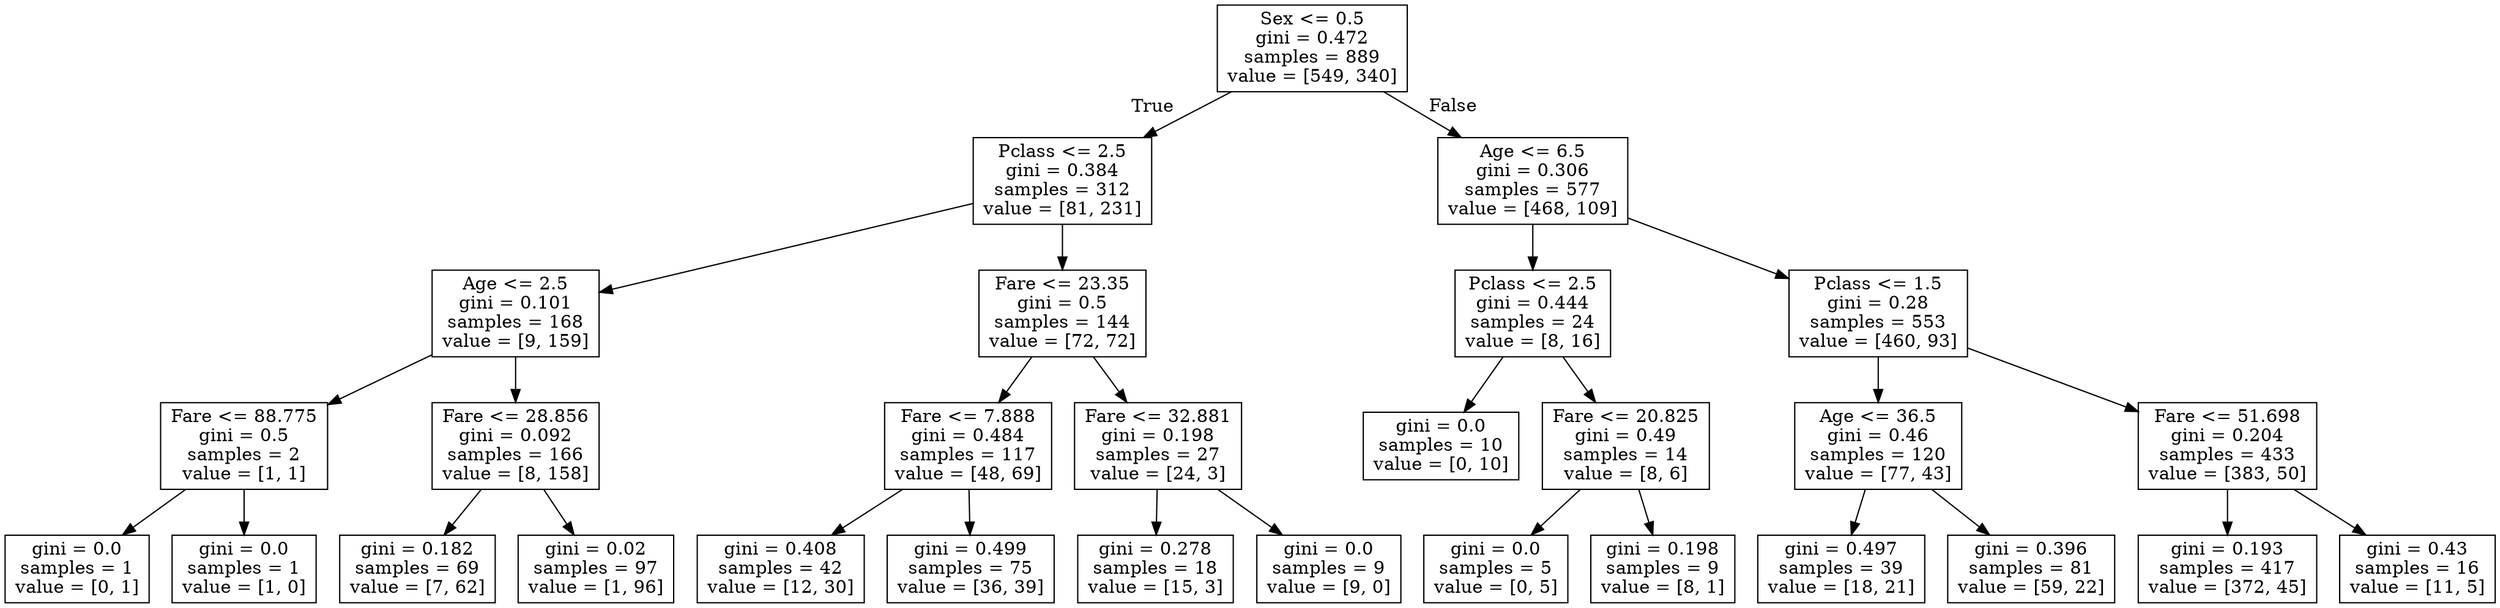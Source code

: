 digraph Tree {
node [shape=box] ;
0 [label="Sex <= 0.5\ngini = 0.472\nsamples = 889\nvalue = [549, 340]"] ;
1 [label="Pclass <= 2.5\ngini = 0.384\nsamples = 312\nvalue = [81, 231]"] ;
0 -> 1 [labeldistance=2.5, labelangle=45, headlabel="True"] ;
2 [label="Age <= 2.5\ngini = 0.101\nsamples = 168\nvalue = [9, 159]"] ;
1 -> 2 ;
3 [label="Fare <= 88.775\ngini = 0.5\nsamples = 2\nvalue = [1, 1]"] ;
2 -> 3 ;
4 [label="gini = 0.0\nsamples = 1\nvalue = [0, 1]"] ;
3 -> 4 ;
5 [label="gini = 0.0\nsamples = 1\nvalue = [1, 0]"] ;
3 -> 5 ;
6 [label="Fare <= 28.856\ngini = 0.092\nsamples = 166\nvalue = [8, 158]"] ;
2 -> 6 ;
7 [label="gini = 0.182\nsamples = 69\nvalue = [7, 62]"] ;
6 -> 7 ;
8 [label="gini = 0.02\nsamples = 97\nvalue = [1, 96]"] ;
6 -> 8 ;
9 [label="Fare <= 23.35\ngini = 0.5\nsamples = 144\nvalue = [72, 72]"] ;
1 -> 9 ;
10 [label="Fare <= 7.888\ngini = 0.484\nsamples = 117\nvalue = [48, 69]"] ;
9 -> 10 ;
11 [label="gini = 0.408\nsamples = 42\nvalue = [12, 30]"] ;
10 -> 11 ;
12 [label="gini = 0.499\nsamples = 75\nvalue = [36, 39]"] ;
10 -> 12 ;
13 [label="Fare <= 32.881\ngini = 0.198\nsamples = 27\nvalue = [24, 3]"] ;
9 -> 13 ;
14 [label="gini = 0.278\nsamples = 18\nvalue = [15, 3]"] ;
13 -> 14 ;
15 [label="gini = 0.0\nsamples = 9\nvalue = [9, 0]"] ;
13 -> 15 ;
16 [label="Age <= 6.5\ngini = 0.306\nsamples = 577\nvalue = [468, 109]"] ;
0 -> 16 [labeldistance=2.5, labelangle=-45, headlabel="False"] ;
17 [label="Pclass <= 2.5\ngini = 0.444\nsamples = 24\nvalue = [8, 16]"] ;
16 -> 17 ;
18 [label="gini = 0.0\nsamples = 10\nvalue = [0, 10]"] ;
17 -> 18 ;
19 [label="Fare <= 20.825\ngini = 0.49\nsamples = 14\nvalue = [8, 6]"] ;
17 -> 19 ;
20 [label="gini = 0.0\nsamples = 5\nvalue = [0, 5]"] ;
19 -> 20 ;
21 [label="gini = 0.198\nsamples = 9\nvalue = [8, 1]"] ;
19 -> 21 ;
22 [label="Pclass <= 1.5\ngini = 0.28\nsamples = 553\nvalue = [460, 93]"] ;
16 -> 22 ;
23 [label="Age <= 36.5\ngini = 0.46\nsamples = 120\nvalue = [77, 43]"] ;
22 -> 23 ;
24 [label="gini = 0.497\nsamples = 39\nvalue = [18, 21]"] ;
23 -> 24 ;
25 [label="gini = 0.396\nsamples = 81\nvalue = [59, 22]"] ;
23 -> 25 ;
26 [label="Fare <= 51.698\ngini = 0.204\nsamples = 433\nvalue = [383, 50]"] ;
22 -> 26 ;
27 [label="gini = 0.193\nsamples = 417\nvalue = [372, 45]"] ;
26 -> 27 ;
28 [label="gini = 0.43\nsamples = 16\nvalue = [11, 5]"] ;
26 -> 28 ;
}